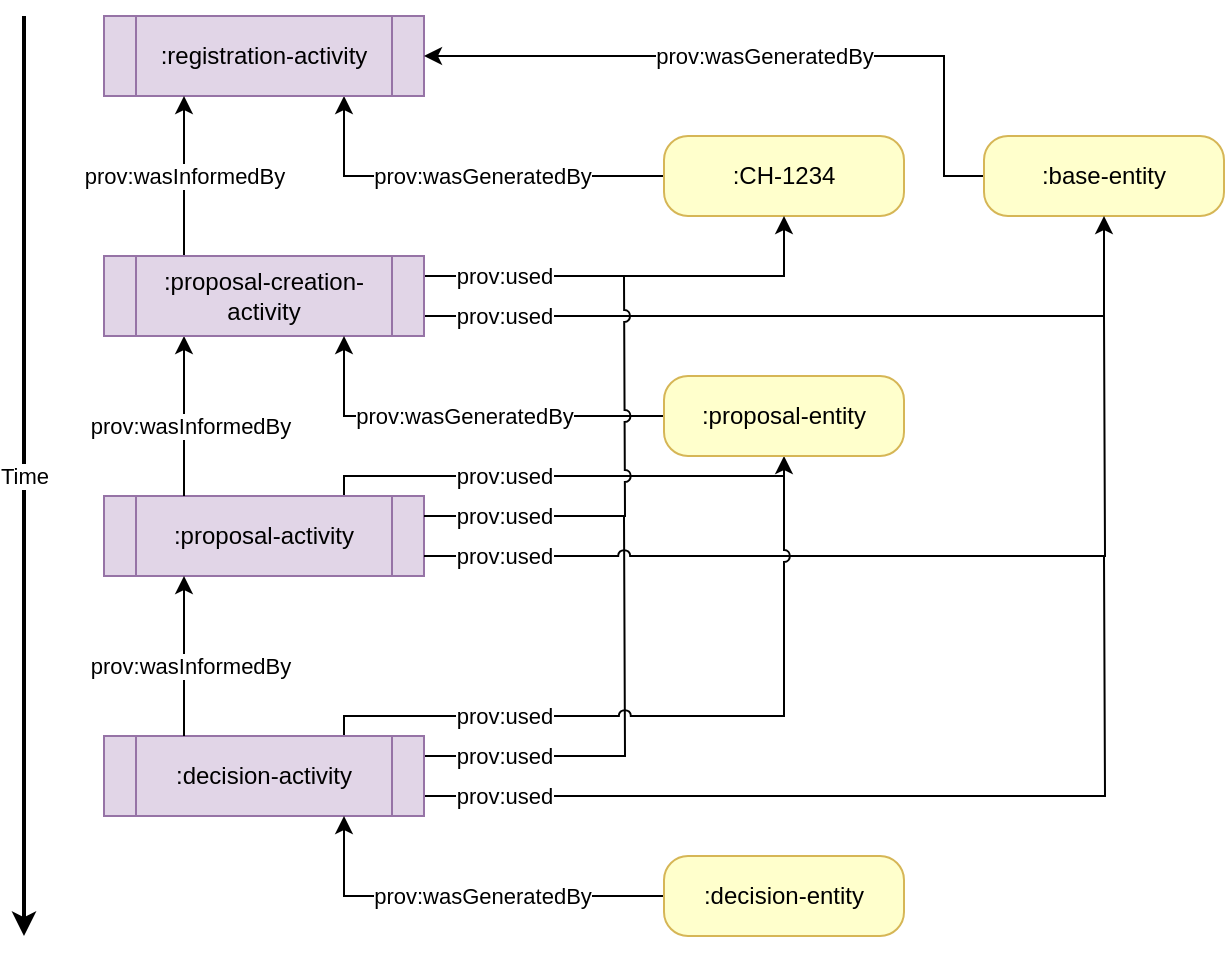 <mxfile>
    <diagram id="XDFHtFA7_qUXPXPdZNC8" name="Page-1">
        <mxGraphModel dx="1405" dy="659" grid="1" gridSize="10" guides="1" tooltips="1" connect="1" arrows="1" fold="1" page="1" pageScale="1" pageWidth="827" pageHeight="1169" math="0" shadow="0">
            <root>
                <mxCell id="0"/>
                <mxCell id="1" parent="0"/>
                <mxCell id="112" value="prov:used" style="edgeStyle=orthogonalEdgeStyle;rounded=0;html=1;exitX=1;exitY=0.25;exitDx=0;exitDy=0;endArrow=none;endFill=0;" edge="1" parent="1" source="97">
                    <mxGeometry x="-0.636" relative="1" as="geometry">
                        <mxPoint x="380" y="370" as="targetPoint"/>
                        <mxPoint as="offset"/>
                    </mxGeometry>
                </mxCell>
                <mxCell id="84" value="prov:wasGeneratedBy" style="edgeStyle=orthogonalEdgeStyle;rounded=0;html=1;exitX=0;exitY=0.5;exitDx=0;exitDy=0;entryX=0.75;entryY=1;entryDx=0;entryDy=0;" edge="1" parent="1" source="85" target="86">
                    <mxGeometry x="-0.091" relative="1" as="geometry">
                        <mxPoint as="offset"/>
                    </mxGeometry>
                </mxCell>
                <mxCell id="85" value=":CH-1234" style="rounded=1;whiteSpace=wrap;html=1;fillColor=#FFFFCC;strokeColor=#d6b656;arcSize=30;" vertex="1" parent="1">
                    <mxGeometry x="400" y="180" width="120" height="40" as="geometry"/>
                </mxCell>
                <mxCell id="86" value=":registration-activity" style="shape=process;whiteSpace=wrap;html=1;backgroundOutline=1;fillColor=#e1d5e7;strokeColor=#9673a6;" vertex="1" parent="1">
                    <mxGeometry x="120" y="120" width="160" height="40" as="geometry"/>
                </mxCell>
                <mxCell id="87" value="" style="endArrow=classic;html=1;strokeWidth=2;" edge="1" parent="1">
                    <mxGeometry width="50" height="50" relative="1" as="geometry">
                        <mxPoint x="80" y="120" as="sourcePoint"/>
                        <mxPoint x="80" y="580" as="targetPoint"/>
                    </mxGeometry>
                </mxCell>
                <mxCell id="88" value="Time" style="edgeLabel;html=1;align=center;verticalAlign=middle;resizable=0;points=[];" vertex="1" connectable="0" parent="87">
                    <mxGeometry relative="1" as="geometry">
                        <mxPoint as="offset"/>
                    </mxGeometry>
                </mxCell>
                <mxCell id="89" value="prov:wasInformedBy" style="edgeStyle=none;html=1;entryX=0.25;entryY=1;entryDx=0;entryDy=0;exitX=0.25;exitY=0;exitDx=0;exitDy=0;startArrow=none;" edge="1" parent="1" source="104" target="86">
                    <mxGeometry relative="1" as="geometry">
                        <mxPoint x="240" y="120" as="targetPoint"/>
                    </mxGeometry>
                </mxCell>
                <mxCell id="115" value="prov:used" style="edgeStyle=orthogonalEdgeStyle;rounded=0;jumpStyle=arc;html=1;exitX=0.75;exitY=0;exitDx=0;exitDy=0;entryX=0.5;entryY=1;entryDx=0;entryDy=0;endArrow=classic;endFill=1;" edge="1" parent="1" source="93" target="107">
                    <mxGeometry x="-0.25" relative="1" as="geometry">
                        <mxPoint as="offset"/>
                    </mxGeometry>
                </mxCell>
                <mxCell id="93" value=":proposal-activity" style="shape=process;whiteSpace=wrap;html=1;backgroundOutline=1;fillColor=#e1d5e7;strokeColor=#9673a6;" vertex="1" parent="1">
                    <mxGeometry x="120" y="360" width="160" height="40" as="geometry"/>
                </mxCell>
                <mxCell id="113" value="prov:used" style="edgeStyle=orthogonalEdgeStyle;rounded=0;html=1;exitX=1;exitY=0.75;exitDx=0;exitDy=0;jumpStyle=arc;endArrow=none;endFill=0;" edge="1" parent="1" source="93">
                    <mxGeometry x="-0.826" relative="1" as="geometry">
                        <mxPoint x="620" y="270" as="targetPoint"/>
                        <mxPoint as="offset"/>
                    </mxGeometry>
                </mxCell>
                <mxCell id="94" value="" style="edgeStyle=none;html=1;" edge="1" parent="1">
                    <mxGeometry relative="1" as="geometry">
                        <mxPoint x="360" y="580" as="sourcePoint"/>
                        <mxPoint x="360" y="580" as="targetPoint"/>
                    </mxGeometry>
                </mxCell>
                <mxCell id="114" value="prov:used" style="edgeStyle=orthogonalEdgeStyle;rounded=0;jumpStyle=arc;html=1;exitX=1;exitY=0.75;exitDx=0;exitDy=0;endArrow=none;endFill=0;" edge="1" parent="1" source="97">
                    <mxGeometry x="-0.826" relative="1" as="geometry">
                        <mxPoint x="620" y="390" as="targetPoint"/>
                        <mxPoint as="offset"/>
                    </mxGeometry>
                </mxCell>
                <mxCell id="116" value="prov:used" style="edgeStyle=orthogonalEdgeStyle;rounded=0;jumpStyle=arc;html=1;exitX=0.75;exitY=0;exitDx=0;exitDy=0;endArrow=none;endFill=0;" edge="1" parent="1" source="97">
                    <mxGeometry x="-0.486" relative="1" as="geometry">
                        <mxPoint x="460" y="350" as="targetPoint"/>
                        <Array as="points">
                            <mxPoint x="240" y="470"/>
                            <mxPoint x="460" y="470"/>
                        </Array>
                        <mxPoint as="offset"/>
                    </mxGeometry>
                </mxCell>
                <mxCell id="97" value=":decision-activity" style="shape=process;whiteSpace=wrap;html=1;backgroundOutline=1;fillColor=#e1d5e7;strokeColor=#9673a6;" vertex="1" parent="1">
                    <mxGeometry x="120" y="480" width="160" height="40" as="geometry"/>
                </mxCell>
                <mxCell id="98" style="edgeStyle=none;html=1;exitX=0.25;exitY=0;exitDx=0;exitDy=0;entryX=0.25;entryY=1;entryDx=0;entryDy=0;" edge="1" parent="1" source="97" target="93">
                    <mxGeometry relative="1" as="geometry">
                        <mxPoint x="170" y="250" as="targetPoint"/>
                        <mxPoint x="170" y="450" as="sourcePoint"/>
                    </mxGeometry>
                </mxCell>
                <mxCell id="99" value="prov:wasInformedBy" style="edgeLabel;html=1;align=center;verticalAlign=middle;resizable=0;points=[];" vertex="1" connectable="0" parent="98">
                    <mxGeometry x="-0.125" y="-3" relative="1" as="geometry">
                        <mxPoint as="offset"/>
                    </mxGeometry>
                </mxCell>
                <mxCell id="100" value="prov:wasGeneratedBy" style="edgeStyle=orthogonalEdgeStyle;rounded=0;html=1;exitX=0;exitY=0.5;exitDx=0;exitDy=0;entryX=0.75;entryY=1;entryDx=0;entryDy=0;endArrow=classic;endFill=1;" edge="1" parent="1" source="101" target="97">
                    <mxGeometry x="-0.091" relative="1" as="geometry">
                        <mxPoint as="offset"/>
                    </mxGeometry>
                </mxCell>
                <mxCell id="101" value=":decision-entity" style="rounded=1;whiteSpace=wrap;html=1;fillColor=#FFFFCC;strokeColor=#d6b656;arcSize=30;" vertex="1" parent="1">
                    <mxGeometry x="400" y="540" width="120" height="40" as="geometry"/>
                </mxCell>
                <mxCell id="102" value="prov:wasGeneratedBy" style="edgeStyle=orthogonalEdgeStyle;rounded=0;jumpStyle=arc;html=1;exitX=0;exitY=0.5;exitDx=0;exitDy=0;entryX=1;entryY=0.5;entryDx=0;entryDy=0;startArrow=none;startFill=0;endArrow=classic;endFill=1;" edge="1" parent="1" source="103" target="86">
                    <mxGeometry relative="1" as="geometry">
                        <Array as="points">
                            <mxPoint x="540" y="200"/>
                            <mxPoint x="540" y="140"/>
                        </Array>
                    </mxGeometry>
                </mxCell>
                <mxCell id="103" value=":base-entity" style="rounded=1;whiteSpace=wrap;html=1;fillColor=#FFFFCC;strokeColor=#d6b656;arcSize=30;" vertex="1" parent="1">
                    <mxGeometry x="560" y="180" width="120" height="40" as="geometry"/>
                </mxCell>
                <mxCell id="105" value="" style="edgeStyle=none;html=1;entryX=0.25;entryY=1;entryDx=0;entryDy=0;exitX=0.25;exitY=0;exitDx=0;exitDy=0;endArrow=classic;endFill=1;" edge="1" parent="1" source="93" target="104">
                    <mxGeometry relative="1" as="geometry">
                        <mxPoint x="160" y="160" as="targetPoint"/>
                        <mxPoint x="160" y="360" as="sourcePoint"/>
                    </mxGeometry>
                </mxCell>
                <mxCell id="106" value="prov:wasInformedBy" style="edgeLabel;html=1;align=center;verticalAlign=middle;resizable=0;points=[];" vertex="1" connectable="0" parent="105">
                    <mxGeometry x="-0.125" y="-3" relative="1" as="geometry">
                        <mxPoint as="offset"/>
                    </mxGeometry>
                </mxCell>
                <mxCell id="109" value="prov:used" style="edgeStyle=orthogonalEdgeStyle;rounded=0;html=1;exitX=1;exitY=0.25;exitDx=0;exitDy=0;entryX=0.5;entryY=1;entryDx=0;entryDy=0;" edge="1" parent="1" source="104" target="85">
                    <mxGeometry x="-0.619" relative="1" as="geometry">
                        <mxPoint as="offset"/>
                    </mxGeometry>
                </mxCell>
                <mxCell id="110" value="prov:used" style="edgeStyle=orthogonalEdgeStyle;rounded=0;html=1;exitX=1;exitY=0.75;exitDx=0;exitDy=0;entryX=0.5;entryY=1;entryDx=0;entryDy=0;" edge="1" parent="1" source="104" target="103">
                    <mxGeometry x="-0.795" relative="1" as="geometry">
                        <mxPoint as="offset"/>
                    </mxGeometry>
                </mxCell>
                <mxCell id="104" value=":proposal-creation-activity" style="shape=process;whiteSpace=wrap;html=1;backgroundOutline=1;fillColor=#e1d5e7;strokeColor=#9673a6;" vertex="1" parent="1">
                    <mxGeometry x="120" y="240" width="160" height="40" as="geometry"/>
                </mxCell>
                <mxCell id="108" value="prov:wasGeneratedBy" style="edgeStyle=orthogonalEdgeStyle;html=1;exitX=0;exitY=0.5;exitDx=0;exitDy=0;entryX=0.75;entryY=1;entryDx=0;entryDy=0;rounded=0;" edge="1" parent="1" source="107" target="104">
                    <mxGeometry relative="1" as="geometry"/>
                </mxCell>
                <mxCell id="107" value=":proposal-entity" style="rounded=1;whiteSpace=wrap;html=1;fillColor=#FFFFCC;strokeColor=#d6b656;arcSize=30;" vertex="1" parent="1">
                    <mxGeometry x="400" y="300" width="120" height="40" as="geometry"/>
                </mxCell>
                <mxCell id="111" value="prov:used" style="edgeStyle=orthogonalEdgeStyle;rounded=0;html=1;exitX=1;exitY=0.25;exitDx=0;exitDy=0;endArrow=none;endFill=0;jumpStyle=arc;" edge="1" parent="1" source="93">
                    <mxGeometry x="-0.636" relative="1" as="geometry">
                        <mxPoint x="380" y="250" as="targetPoint"/>
                        <mxPoint as="offset"/>
                    </mxGeometry>
                </mxCell>
            </root>
        </mxGraphModel>
    </diagram>
</mxfile>